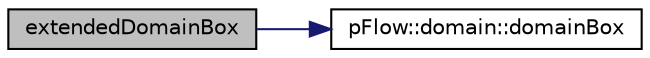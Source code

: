 digraph "extendedDomainBox"
{
 // LATEX_PDF_SIZE
  edge [fontname="Helvetica",fontsize="10",labelfontname="Helvetica",labelfontsize="10"];
  node [fontname="Helvetica",fontsize="10",shape=record];
  rankdir="LR";
  Node1 [label="extendedDomainBox",height=0.2,width=0.4,color="black", fillcolor="grey75", style="filled", fontcolor="black",tooltip=" "];
  Node1 -> Node2 [color="midnightblue",fontsize="10",style="solid",fontname="Helvetica"];
  Node2 [label="pFlow::domain::domainBox",height=0.2,width=0.4,color="black", fillcolor="white", style="filled",URL="$classpFlow_1_1domain.html#abe308184e58879f639bcbe536fb8323a",tooltip=" "];
}
